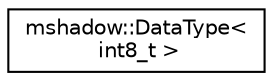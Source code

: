 digraph "Graphical Class Hierarchy"
{
 // LATEX_PDF_SIZE
  edge [fontname="Helvetica",fontsize="10",labelfontname="Helvetica",labelfontsize="10"];
  node [fontname="Helvetica",fontsize="10",shape=record];
  rankdir="LR";
  Node0 [label="mshadow::DataType\<\l int8_t \>",height=0.2,width=0.4,color="black", fillcolor="white", style="filled",URL="$structmshadow_1_1DataType_3_01int8__t_01_4.html",tooltip=" "];
}
